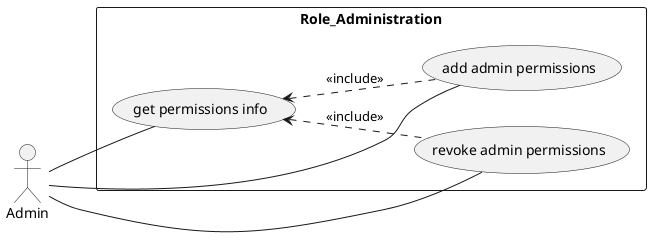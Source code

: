 @startuml

actor Admin
left to right direction

rectangle Role_Administration{
    (add admin permissions) as (RA1)
    (revoke admin permissions) as (RA2)
    (get permissions info) as (RA3)
    RA3 <.. RA1 : << include >>
    RA3 <.. RA2 : << include >>
}

Admin -- RA1
Admin -- RA2
Admin -- RA3
@enduml
